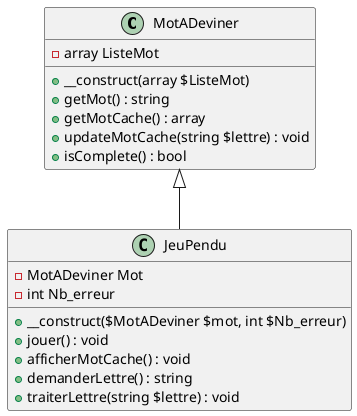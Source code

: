 @startuml

class MotADeviner {
  - array ListeMot
  + __construct(array $ListeMot)
  + getMot() : string
  + getMotCache() : array
  + updateMotCache(string $lettre) : void
  + isComplete() : bool
}

class JeuPendu {
  - MotADeviner Mot
  - int Nb_erreur
  + __construct($MotADeviner $mot, int $Nb_erreur)
  + jouer() : void
  + afficherMotCache() : void
  + demanderLettre() : string
  + traiterLettre(string $lettre) : void

  }

MotADeviner <|-- JeuPendu

@enduml
